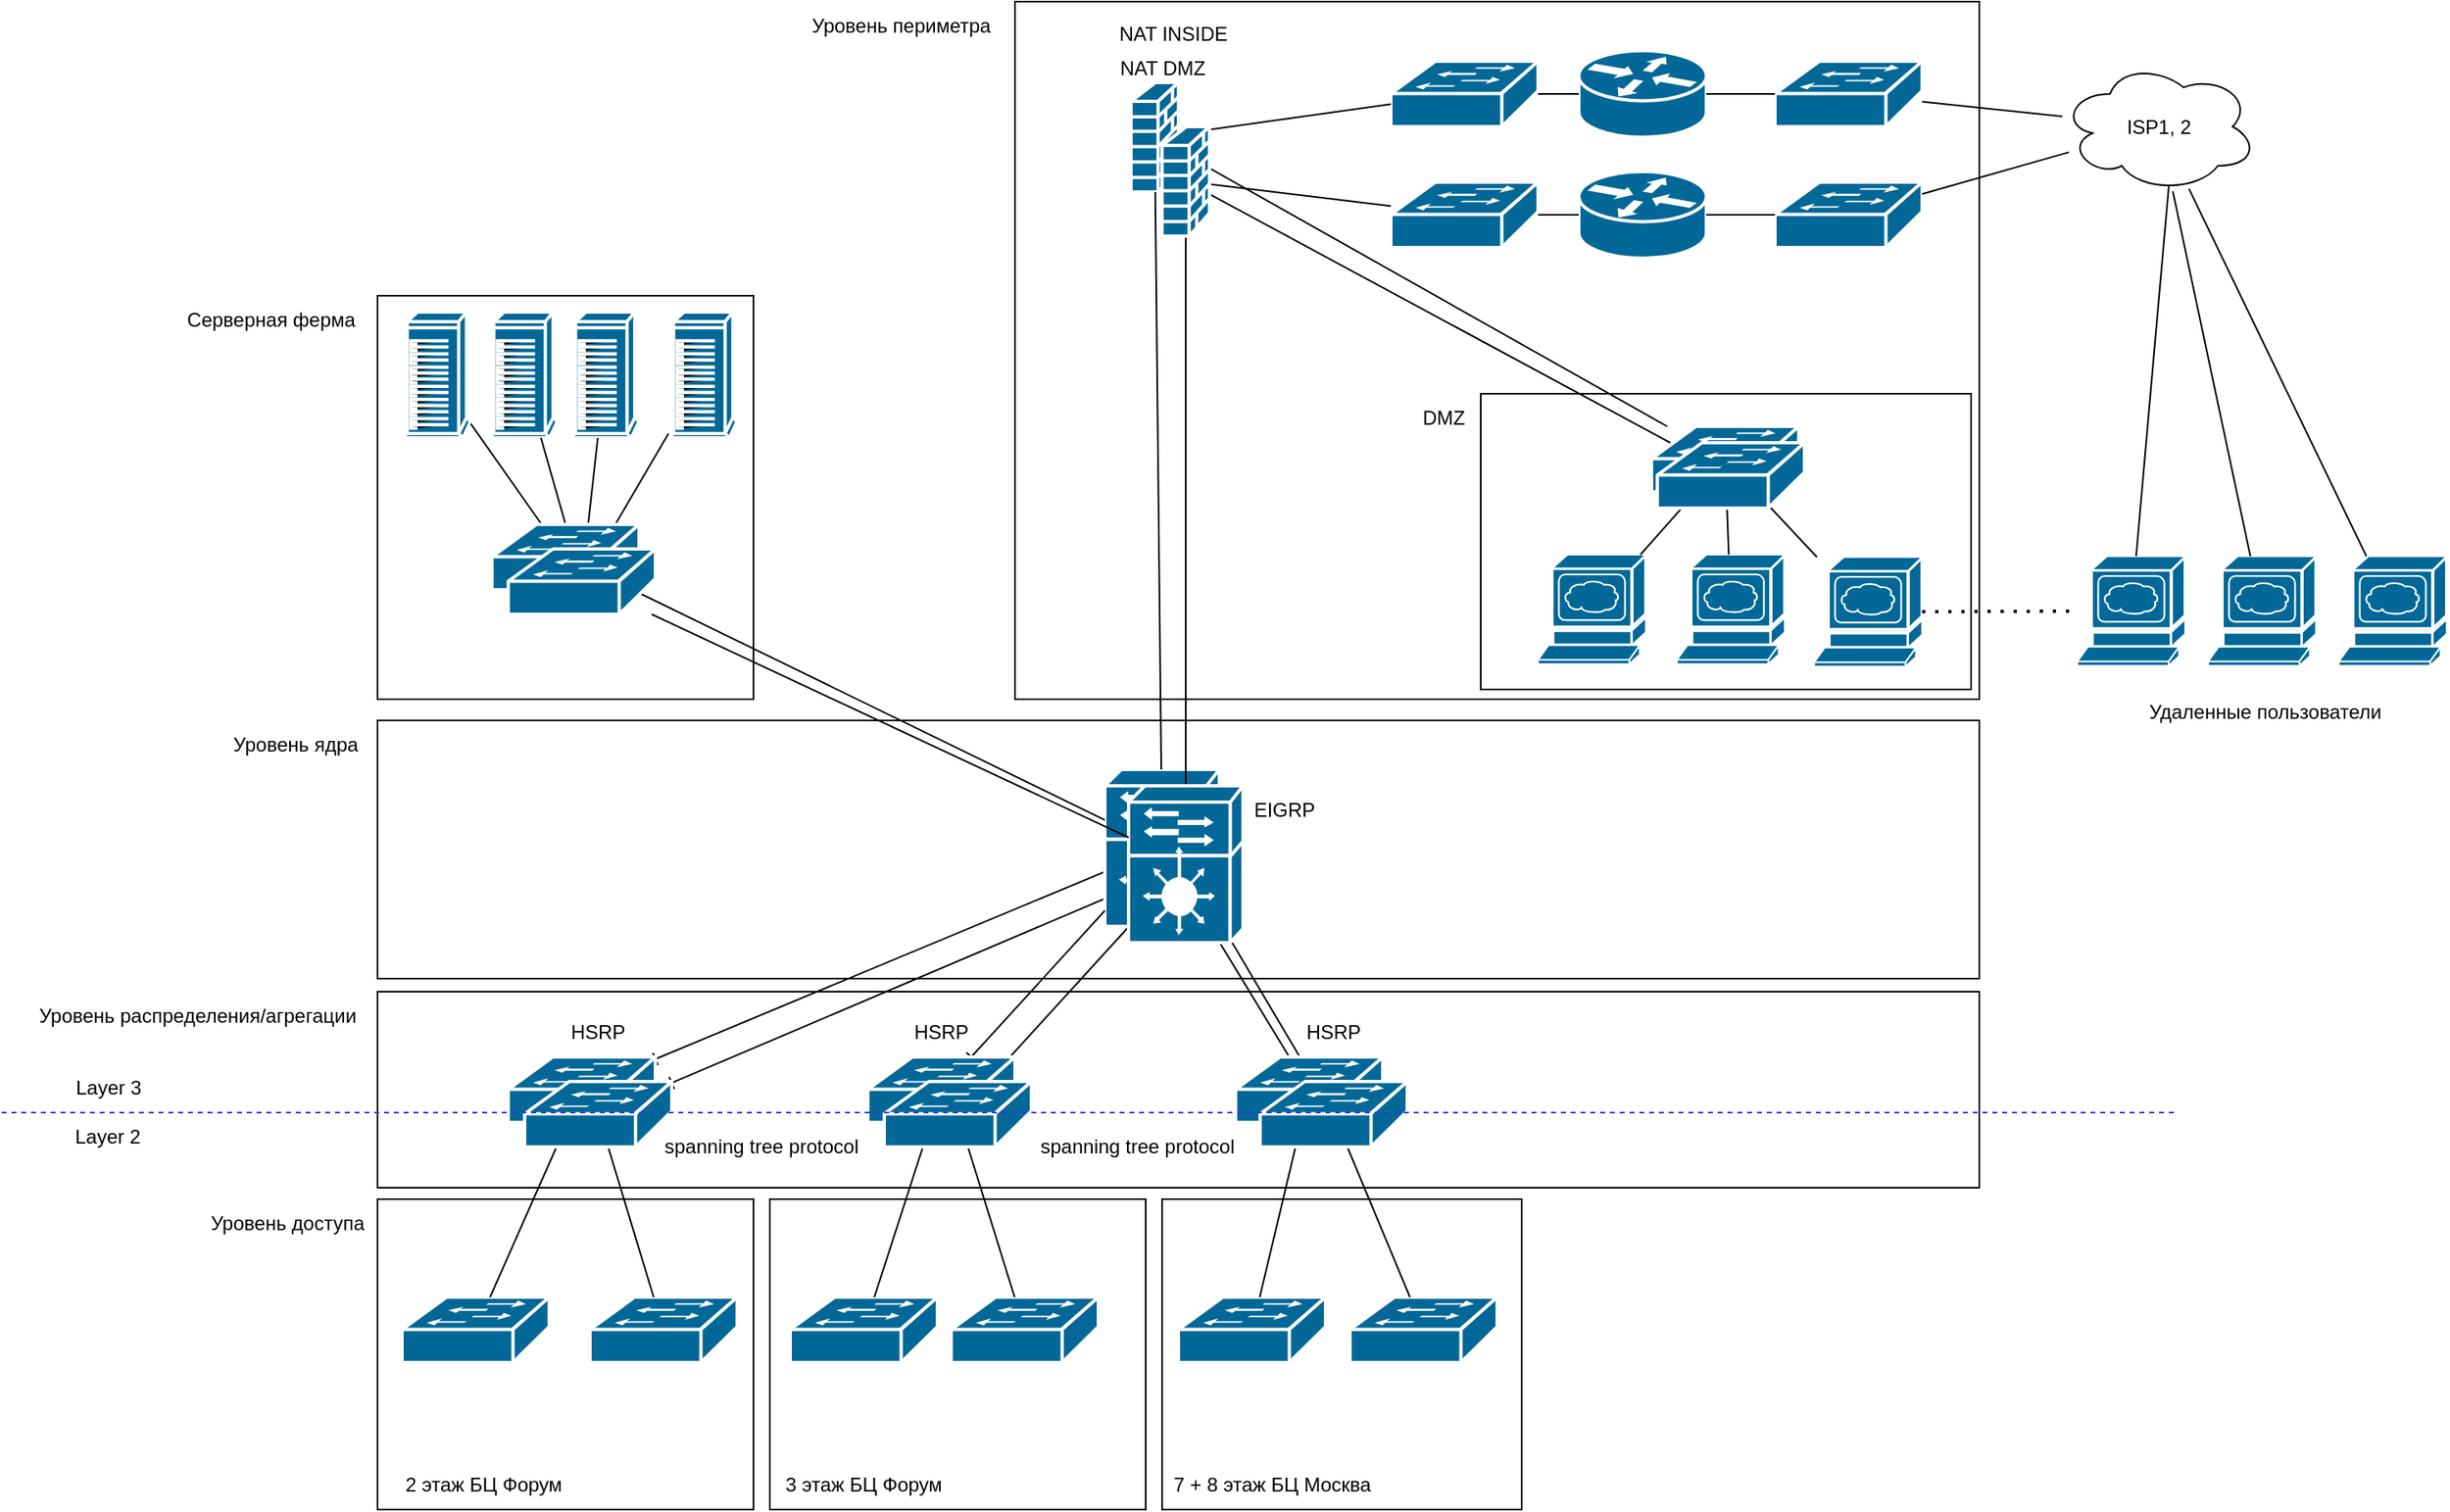 <mxfile version="15.9.6" type="github">
  <diagram name="Page-1" id="c37626ed-c26b-45fb-9056-f9ebc6bb27b6">
    <mxGraphModel dx="2153" dy="588" grid="1" gridSize="10" guides="1" tooltips="1" connect="1" arrows="1" fold="1" page="1" pageScale="1" pageWidth="1100" pageHeight="850" background="none" math="0" shadow="0">
      <root>
        <mxCell id="0" />
        <mxCell id="1" parent="0" />
        <mxCell id="PxXhfYdOt0HMLkNPLdq_-38" value="" style="rounded=0;whiteSpace=wrap;html=1;" parent="1" vertex="1">
          <mxGeometry x="180" y="40" width="590" height="427" as="geometry" />
        </mxCell>
        <mxCell id="PxXhfYdOt0HMLkNPLdq_-40" value="" style="rounded=0;whiteSpace=wrap;html=1;" parent="1" vertex="1">
          <mxGeometry x="465" y="280" width="300" height="181" as="geometry" />
        </mxCell>
        <mxCell id="PxXhfYdOt0HMLkNPLdq_-27" value="" style="rounded=0;whiteSpace=wrap;html=1;" parent="1" vertex="1">
          <mxGeometry x="-210" y="646" width="980" height="120" as="geometry" />
        </mxCell>
        <mxCell id="PxXhfYdOt0HMLkNPLdq_-30" value="" style="rounded=0;whiteSpace=wrap;html=1;" parent="1" vertex="1">
          <mxGeometry x="-210" y="480" width="980" height="158" as="geometry" />
        </mxCell>
        <mxCell id="PxXhfYdOt0HMLkNPLdq_-32" style="rounded=0;orthogonalLoop=1;jettySize=auto;html=1;endArrow=baseDash;endFill=0;" parent="1" source="PxXhfYdOt0HMLkNPLdq_-2" target="PxXhfYdOt0HMLkNPLdq_-4" edge="1">
          <mxGeometry relative="1" as="geometry" />
        </mxCell>
        <mxCell id="PxXhfYdOt0HMLkNPLdq_-33" style="rounded=0;orthogonalLoop=1;jettySize=auto;html=1;endArrow=baseDash;endFill=0;" parent="1" source="PxXhfYdOt0HMLkNPLdq_-3" target="PxXhfYdOt0HMLkNPLdq_-11" edge="1">
          <mxGeometry relative="1" as="geometry">
            <mxPoint x="-141" y="594" as="sourcePoint" />
            <mxPoint x="-141" y="696" as="targetPoint" />
            <Array as="points" />
          </mxGeometry>
        </mxCell>
        <mxCell id="PxXhfYdOt0HMLkNPLdq_-2" value="" style="shape=mxgraph.cisco.controllers_and_modules.service_module;sketch=0;html=1;pointerEvents=1;dashed=0;fillColor=#036897;strokeColor=#ffffff;strokeWidth=2;verticalLabelPosition=bottom;verticalAlign=top;align=center;outlineConnect=0;" parent="1" vertex="1">
          <mxGeometry x="235" y="510" width="70" height="96" as="geometry" />
        </mxCell>
        <mxCell id="PxXhfYdOt0HMLkNPLdq_-7" value="" style="shape=mxgraph.cisco.routers.router;sketch=0;html=1;pointerEvents=1;dashed=0;fillColor=#036897;strokeColor=#ffffff;strokeWidth=2;verticalLabelPosition=bottom;verticalAlign=top;align=center;outlineConnect=0;" parent="1" vertex="1">
          <mxGeometry x="525" y="70" width="78" height="53" as="geometry" />
        </mxCell>
        <mxCell id="PxXhfYdOt0HMLkNPLdq_-8" value="" style="shape=mxgraph.cisco.routers.router;sketch=0;html=1;pointerEvents=1;dashed=0;fillColor=#036897;strokeColor=#ffffff;strokeWidth=2;verticalLabelPosition=bottom;verticalAlign=top;align=center;outlineConnect=0;" parent="1" vertex="1">
          <mxGeometry x="525" y="144" width="78" height="53" as="geometry" />
        </mxCell>
        <mxCell id="PxXhfYdOt0HMLkNPLdq_-10" value="" style="shape=mxgraph.cisco.security.firewall;sketch=0;html=1;pointerEvents=1;dashed=0;fillColor=#036897;strokeColor=#ffffff;strokeWidth=2;verticalLabelPosition=bottom;verticalAlign=top;align=center;outlineConnect=0;" parent="1" vertex="1">
          <mxGeometry x="251" y="89.5" width="29" height="67" as="geometry" />
        </mxCell>
        <mxCell id="PxXhfYdOt0HMLkNPLdq_-14" value="" style="shape=mxgraph.cisco.switches.workgroup_switch;sketch=0;html=1;pointerEvents=1;dashed=0;fillColor=#036897;strokeColor=#ffffff;strokeWidth=2;verticalLabelPosition=bottom;verticalAlign=top;align=center;outlineConnect=0;" parent="1" vertex="1">
          <mxGeometry x="569.5" y="300" width="90" height="40" as="geometry" />
        </mxCell>
        <mxCell id="PxXhfYdOt0HMLkNPLdq_-21" value="" style="shape=mxgraph.cisco.switches.workgroup_switch;sketch=0;html=1;pointerEvents=1;dashed=0;fillColor=#036897;strokeColor=#ffffff;strokeWidth=2;verticalLabelPosition=bottom;verticalAlign=top;align=center;outlineConnect=0;" parent="1" vertex="1">
          <mxGeometry x="410" y="150.5" width="90" height="40" as="geometry" />
        </mxCell>
        <mxCell id="PxXhfYdOt0HMLkNPLdq_-22" value="" style="shape=mxgraph.cisco.switches.workgroup_switch;sketch=0;html=1;pointerEvents=1;dashed=0;fillColor=#036897;strokeColor=#ffffff;strokeWidth=2;verticalLabelPosition=bottom;verticalAlign=top;align=center;outlineConnect=0;" parent="1" vertex="1">
          <mxGeometry x="410" y="76.5" width="90" height="40" as="geometry" />
        </mxCell>
        <mxCell id="PxXhfYdOt0HMLkNPLdq_-24" value="" style="shape=mxgraph.cisco.switches.workgroup_switch;sketch=0;html=1;pointerEvents=1;dashed=0;fillColor=#036897;strokeColor=#ffffff;strokeWidth=2;verticalLabelPosition=bottom;verticalAlign=top;align=center;outlineConnect=0;" parent="1" vertex="1">
          <mxGeometry x="645" y="150.5" width="90" height="40" as="geometry" />
        </mxCell>
        <mxCell id="PxXhfYdOt0HMLkNPLdq_-25" value="" style="shape=mxgraph.cisco.switches.workgroup_switch;sketch=0;html=1;pointerEvents=1;dashed=0;fillColor=#036897;strokeColor=#ffffff;strokeWidth=2;verticalLabelPosition=bottom;verticalAlign=top;align=center;outlineConnect=0;" parent="1" vertex="1">
          <mxGeometry x="645" y="76.5" width="90" height="40" as="geometry" />
        </mxCell>
        <mxCell id="PxXhfYdOt0HMLkNPLdq_-29" value="Уровень периметра" style="text;html=1;strokeColor=none;fillColor=none;align=center;verticalAlign=middle;whiteSpace=wrap;rounded=0;" parent="1" vertex="1">
          <mxGeometry x="42.5" y="40" width="135" height="30" as="geometry" />
        </mxCell>
        <mxCell id="PxXhfYdOt0HMLkNPLdq_-31" value="Уровень ядра" style="text;html=1;strokeColor=none;fillColor=none;align=center;verticalAlign=middle;whiteSpace=wrap;rounded=0;" parent="1" vertex="1">
          <mxGeometry x="-310" y="480" width="100" height="30" as="geometry" />
        </mxCell>
        <mxCell id="PxXhfYdOt0HMLkNPLdq_-41" value="DMZ" style="text;html=1;strokeColor=none;fillColor=none;align=center;verticalAlign=middle;whiteSpace=wrap;rounded=0;" parent="1" vertex="1">
          <mxGeometry x="420" y="280" width="45" height="30" as="geometry" />
        </mxCell>
        <mxCell id="PxXhfYdOt0HMLkNPLdq_-44" value="Уровень распределения/агрегации" style="text;html=1;strokeColor=none;fillColor=none;align=center;verticalAlign=middle;whiteSpace=wrap;rounded=0;" parent="1" vertex="1">
          <mxGeometry x="-430" y="646" width="220" height="30" as="geometry" />
        </mxCell>
        <mxCell id="PxXhfYdOt0HMLkNPLdq_-45" value="" style="rounded=0;whiteSpace=wrap;html=1;" parent="1" vertex="1">
          <mxGeometry x="-210" y="773" width="230" height="190" as="geometry" />
        </mxCell>
        <mxCell id="PxXhfYdOt0HMLkNPLdq_-47" style="rounded=0;orthogonalLoop=1;jettySize=auto;html=1;endArrow=baseDash;endFill=0;" parent="1" source="PxXhfYdOt0HMLkNPLdq_-3" target="PxXhfYdOt0HMLkNPLdq_-52" edge="1">
          <mxGeometry relative="1" as="geometry">
            <mxPoint x="78.659" y="604" as="sourcePoint" />
            <mxPoint x="12.059" y="706" as="targetPoint" />
          </mxGeometry>
        </mxCell>
        <mxCell id="PxXhfYdOt0HMLkNPLdq_-48" style="rounded=0;orthogonalLoop=1;jettySize=auto;html=1;endArrow=baseDash;endFill=0;" parent="1" source="PxXhfYdOt0HMLkNPLdq_-2" target="PxXhfYdOt0HMLkNPLdq_-15" edge="1">
          <mxGeometry relative="1" as="geometry">
            <mxPoint x="88.659" y="614" as="sourcePoint" />
            <mxPoint x="270" y="700" as="targetPoint" />
          </mxGeometry>
        </mxCell>
        <mxCell id="PxXhfYdOt0HMLkNPLdq_-61" value="" style="endArrow=none;html=1;rounded=0;" parent="1" source="PxXhfYdOt0HMLkNPLdq_-53" target="PxXhfYdOt0HMLkNPLdq_-2" edge="1">
          <mxGeometry width="50" height="50" relative="1" as="geometry">
            <mxPoint x="75" y="898" as="sourcePoint" />
            <mxPoint x="125" y="848" as="targetPoint" />
          </mxGeometry>
        </mxCell>
        <mxCell id="PxXhfYdOt0HMLkNPLdq_-62" value="" style="endArrow=none;html=1;rounded=0;" parent="1" source="PxXhfYdOt0HMLkNPLdq_-54" target="PxXhfYdOt0HMLkNPLdq_-3" edge="1">
          <mxGeometry width="50" height="50" relative="1" as="geometry">
            <mxPoint x="135" y="878" as="sourcePoint" />
            <mxPoint x="185" y="828" as="targetPoint" />
          </mxGeometry>
        </mxCell>
        <mxCell id="PxXhfYdOt0HMLkNPLdq_-64" value="Уровень доступа" style="text;html=1;strokeColor=none;fillColor=none;align=center;verticalAlign=middle;whiteSpace=wrap;rounded=0;" parent="1" vertex="1">
          <mxGeometry x="-320" y="773" width="110" height="30" as="geometry" />
        </mxCell>
        <mxCell id="PxXhfYdOt0HMLkNPLdq_-65" value="2 этаж БЦ Форум" style="text;html=1;strokeColor=none;fillColor=none;align=center;verticalAlign=middle;whiteSpace=wrap;rounded=0;" parent="1" vertex="1">
          <mxGeometry x="-210" y="933" width="130" height="30" as="geometry" />
        </mxCell>
        <mxCell id="PxXhfYdOt0HMLkNPLdq_-17" value="" style="shape=mxgraph.cisco.switches.workgroup_switch;sketch=0;html=1;pointerEvents=1;dashed=0;fillColor=#036897;strokeColor=#ffffff;strokeWidth=2;verticalLabelPosition=bottom;verticalAlign=top;align=center;outlineConnect=0;" parent="1" vertex="1">
          <mxGeometry x="-195" y="833" width="90" height="40" as="geometry" />
        </mxCell>
        <mxCell id="PxXhfYdOt0HMLkNPLdq_-16" value="" style="shape=mxgraph.cisco.switches.workgroup_switch;sketch=0;html=1;pointerEvents=1;dashed=0;fillColor=#036897;strokeColor=#ffffff;strokeWidth=2;verticalLabelPosition=bottom;verticalAlign=top;align=center;outlineConnect=0;" parent="1" vertex="1">
          <mxGeometry x="-80" y="833" width="90" height="40" as="geometry" />
        </mxCell>
        <mxCell id="PxXhfYdOt0HMLkNPLdq_-67" value="ISP1, 2" style="ellipse;shape=cloud;whiteSpace=wrap;html=1;" parent="1" vertex="1">
          <mxGeometry x="820" y="76.5" width="120" height="80" as="geometry" />
        </mxCell>
        <mxCell id="PxXhfYdOt0HMLkNPLdq_-68" value="" style="endArrow=none;html=1;rounded=0;" parent="1" source="PxXhfYdOt0HMLkNPLdq_-17" target="PxXhfYdOt0HMLkNPLdq_-4" edge="1">
          <mxGeometry width="50" height="50" relative="1" as="geometry">
            <mxPoint x="-141" y="838" as="sourcePoint" />
            <mxPoint x="190" y="518" as="targetPoint" />
          </mxGeometry>
        </mxCell>
        <mxCell id="PxXhfYdOt0HMLkNPLdq_-72" value="" style="endArrow=none;html=1;rounded=0;" parent="1" source="PxXhfYdOt0HMLkNPLdq_-16" target="PxXhfYdOt0HMLkNPLdq_-11" edge="1">
          <mxGeometry width="50" height="50" relative="1" as="geometry">
            <mxPoint x="-470" y="858" as="sourcePoint" />
            <mxPoint x="-420" y="808" as="targetPoint" />
          </mxGeometry>
        </mxCell>
        <mxCell id="PxXhfYdOt0HMLkNPLdq_-73" value="" style="rounded=0;whiteSpace=wrap;html=1;" parent="1" vertex="1">
          <mxGeometry x="30" y="773" width="230" height="190" as="geometry" />
        </mxCell>
        <mxCell id="PxXhfYdOt0HMLkNPLdq_-74" value="" style="shape=mxgraph.cisco.switches.workgroup_switch;sketch=0;html=1;pointerEvents=1;dashed=0;fillColor=#036897;strokeColor=#ffffff;strokeWidth=2;verticalLabelPosition=bottom;verticalAlign=top;align=center;outlineConnect=0;" parent="1" vertex="1">
          <mxGeometry x="141" y="833" width="90" height="40" as="geometry" />
        </mxCell>
        <mxCell id="PxXhfYdOt0HMLkNPLdq_-75" value="" style="shape=mxgraph.cisco.switches.workgroup_switch;sketch=0;html=1;pointerEvents=1;dashed=0;fillColor=#036897;strokeColor=#ffffff;strokeWidth=2;verticalLabelPosition=bottom;verticalAlign=top;align=center;outlineConnect=0;" parent="1" vertex="1">
          <mxGeometry x="42.5" y="833" width="90" height="40" as="geometry" />
        </mxCell>
        <mxCell id="PxXhfYdOt0HMLkNPLdq_-76" value="" style="endArrow=none;html=1;rounded=0;" parent="1" source="PxXhfYdOt0HMLkNPLdq_-75" target="PxXhfYdOt0HMLkNPLdq_-15" edge="1">
          <mxGeometry width="50" height="50" relative="1" as="geometry">
            <mxPoint x="460" y="908" as="sourcePoint" />
            <mxPoint x="510" y="858" as="targetPoint" />
          </mxGeometry>
        </mxCell>
        <mxCell id="PxXhfYdOt0HMLkNPLdq_-77" value="" style="endArrow=none;html=1;rounded=0;" parent="1" source="PxXhfYdOt0HMLkNPLdq_-74" target="PxXhfYdOt0HMLkNPLdq_-52" edge="1">
          <mxGeometry width="50" height="50" relative="1" as="geometry">
            <mxPoint x="520" y="898" as="sourcePoint" />
            <mxPoint x="570" y="848" as="targetPoint" />
          </mxGeometry>
        </mxCell>
        <mxCell id="PxXhfYdOt0HMLkNPLdq_-80" value="3 этаж БЦ Форум" style="text;html=1;strokeColor=none;fillColor=none;align=center;verticalAlign=middle;whiteSpace=wrap;rounded=0;" parent="1" vertex="1">
          <mxGeometry x="30" y="933" width="115" height="30" as="geometry" />
        </mxCell>
        <mxCell id="PxXhfYdOt0HMLkNPLdq_-81" value="" style="rounded=0;whiteSpace=wrap;html=1;" parent="1" vertex="1">
          <mxGeometry x="270" y="773" width="220" height="190" as="geometry" />
        </mxCell>
        <mxCell id="PxXhfYdOt0HMLkNPLdq_-82" value="" style="shape=mxgraph.cisco.switches.workgroup_switch;sketch=0;html=1;pointerEvents=1;dashed=0;fillColor=#036897;strokeColor=#ffffff;strokeWidth=2;verticalLabelPosition=bottom;verticalAlign=top;align=center;outlineConnect=0;" parent="1" vertex="1">
          <mxGeometry x="385" y="833" width="90" height="40" as="geometry" />
        </mxCell>
        <mxCell id="PxXhfYdOt0HMLkNPLdq_-83" value="" style="shape=mxgraph.cisco.switches.workgroup_switch;sketch=0;html=1;pointerEvents=1;dashed=0;fillColor=#036897;strokeColor=#ffffff;strokeWidth=2;verticalLabelPosition=bottom;verticalAlign=top;align=center;outlineConnect=0;" parent="1" vertex="1">
          <mxGeometry x="280" y="833" width="90" height="40" as="geometry" />
        </mxCell>
        <mxCell id="PxXhfYdOt0HMLkNPLdq_-84" value="" style="endArrow=none;html=1;rounded=0;" parent="1" source="PxXhfYdOt0HMLkNPLdq_-83" target="PxXhfYdOt0HMLkNPLdq_-53" edge="1">
          <mxGeometry width="50" height="50" relative="1" as="geometry">
            <mxPoint x="320" y="798" as="sourcePoint" />
            <mxPoint x="370" y="748" as="targetPoint" />
          </mxGeometry>
        </mxCell>
        <mxCell id="PxXhfYdOt0HMLkNPLdq_-85" value="" style="endArrow=none;html=1;rounded=0;" parent="1" source="PxXhfYdOt0HMLkNPLdq_-82" target="PxXhfYdOt0HMLkNPLdq_-54" edge="1">
          <mxGeometry width="50" height="50" relative="1" as="geometry">
            <mxPoint x="670" y="858" as="sourcePoint" />
            <mxPoint x="720" y="808" as="targetPoint" />
          </mxGeometry>
        </mxCell>
        <mxCell id="PxXhfYdOt0HMLkNPLdq_-88" value="7 + 8 этаж БЦ Москва" style="text;html=1;strokeColor=none;fillColor=none;align=center;verticalAlign=middle;whiteSpace=wrap;rounded=0;" parent="1" vertex="1">
          <mxGeometry x="270" y="933" width="135" height="30" as="geometry" />
        </mxCell>
        <mxCell id="PxXhfYdOt0HMLkNPLdq_-89" value="Серверная ферма" style="text;html=1;strokeColor=none;fillColor=none;align=center;verticalAlign=middle;whiteSpace=wrap;rounded=0;" parent="1" vertex="1">
          <mxGeometry x="-340" y="220" width="130" height="30" as="geometry" />
        </mxCell>
        <mxCell id="PxXhfYdOt0HMLkNPLdq_-96" value="" style="shape=mxgraph.cisco.servers.www_server;sketch=0;html=1;pointerEvents=1;dashed=0;fillColor=#036897;strokeColor=#ffffff;strokeWidth=2;verticalLabelPosition=bottom;verticalAlign=top;align=center;outlineConnect=0;" parent="1" vertex="1">
          <mxGeometry x="669" y="380" width="66" height="67" as="geometry" />
        </mxCell>
        <mxCell id="PxXhfYdOt0HMLkNPLdq_-97" value="" style="shape=mxgraph.cisco.servers.www_server;sketch=0;html=1;pointerEvents=1;dashed=0;fillColor=#036897;strokeColor=#ffffff;strokeWidth=2;verticalLabelPosition=bottom;verticalAlign=top;align=center;outlineConnect=0;" parent="1" vertex="1">
          <mxGeometry x="585" y="378.5" width="66" height="67" as="geometry" />
        </mxCell>
        <mxCell id="PxXhfYdOt0HMLkNPLdq_-98" value="" style="shape=mxgraph.cisco.servers.www_server;sketch=0;html=1;pointerEvents=1;dashed=0;fillColor=#036897;strokeColor=#ffffff;strokeWidth=2;verticalLabelPosition=bottom;verticalAlign=top;align=center;outlineConnect=0;" parent="1" vertex="1">
          <mxGeometry x="500" y="378.5" width="66" height="67" as="geometry" />
        </mxCell>
        <mxCell id="PxXhfYdOt0HMLkNPLdq_-99" value="" style="endArrow=none;html=1;rounded=0;" parent="1" source="PxXhfYdOt0HMLkNPLdq_-2" target="PxXhfYdOt0HMLkNPLdq_-10" edge="1">
          <mxGeometry width="50" height="50" relative="1" as="geometry">
            <mxPoint x="115" y="393.5" as="sourcePoint" />
            <mxPoint x="150" y="280" as="targetPoint" />
          </mxGeometry>
        </mxCell>
        <mxCell id="PxXhfYdOt0HMLkNPLdq_-100" value="" style="endArrow=none;html=1;rounded=0;" parent="1" source="PxXhfYdOt0HMLkNPLdq_-3" target="PxXhfYdOt0HMLkNPLdq_-9" edge="1">
          <mxGeometry width="50" height="50" relative="1" as="geometry">
            <mxPoint x="235" y="393.5" as="sourcePoint" />
            <mxPoint x="260" y="280" as="targetPoint" />
          </mxGeometry>
        </mxCell>
        <mxCell id="PxXhfYdOt0HMLkNPLdq_-101" value="" style="endArrow=none;dashed=1;html=1;dashPattern=1 3;strokeWidth=2;rounded=0;" parent="1" source="PxXhfYdOt0HMLkNPLdq_-10" target="PxXhfYdOt0HMLkNPLdq_-9" edge="1">
          <mxGeometry width="50" height="50" relative="1" as="geometry">
            <mxPoint x="170" y="140" as="sourcePoint" />
            <mxPoint x="220" y="90" as="targetPoint" />
          </mxGeometry>
        </mxCell>
        <mxCell id="PxXhfYdOt0HMLkNPLdq_-106" value="" style="endArrow=none;html=1;rounded=0;" parent="1" source="PxXhfYdOt0HMLkNPLdq_-10" target="PxXhfYdOt0HMLkNPLdq_-22" edge="1">
          <mxGeometry width="50" height="50" relative="1" as="geometry">
            <mxPoint x="230" y="120" as="sourcePoint" />
            <mxPoint x="280" y="70" as="targetPoint" />
          </mxGeometry>
        </mxCell>
        <mxCell id="PxXhfYdOt0HMLkNPLdq_-107" value="" style="endArrow=none;html=1;rounded=0;" parent="1" source="PxXhfYdOt0HMLkNPLdq_-9" target="PxXhfYdOt0HMLkNPLdq_-21" edge="1">
          <mxGeometry width="50" height="50" relative="1" as="geometry">
            <mxPoint x="280" y="300" as="sourcePoint" />
            <mxPoint x="330" y="250" as="targetPoint" />
          </mxGeometry>
        </mxCell>
        <mxCell id="PxXhfYdOt0HMLkNPLdq_-108" value="" style="endArrow=none;html=1;rounded=0;" parent="1" source="PxXhfYdOt0HMLkNPLdq_-22" target="PxXhfYdOt0HMLkNPLdq_-7" edge="1">
          <mxGeometry width="50" height="50" relative="1" as="geometry">
            <mxPoint x="290" y="320" as="sourcePoint" />
            <mxPoint x="340" y="270" as="targetPoint" />
          </mxGeometry>
        </mxCell>
        <mxCell id="PxXhfYdOt0HMLkNPLdq_-109" value="" style="endArrow=none;html=1;rounded=0;" parent="1" source="PxXhfYdOt0HMLkNPLdq_-21" target="PxXhfYdOt0HMLkNPLdq_-8" edge="1">
          <mxGeometry width="50" height="50" relative="1" as="geometry">
            <mxPoint x="310" y="310" as="sourcePoint" />
            <mxPoint x="360" y="260" as="targetPoint" />
          </mxGeometry>
        </mxCell>
        <mxCell id="PxXhfYdOt0HMLkNPLdq_-110" value="" style="endArrow=none;html=1;rounded=0;" parent="1" source="PxXhfYdOt0HMLkNPLdq_-8" target="PxXhfYdOt0HMLkNPLdq_-24" edge="1">
          <mxGeometry width="50" height="50" relative="1" as="geometry">
            <mxPoint x="340" y="280" as="sourcePoint" />
            <mxPoint x="390" y="230" as="targetPoint" />
          </mxGeometry>
        </mxCell>
        <mxCell id="PxXhfYdOt0HMLkNPLdq_-111" value="" style="endArrow=none;html=1;rounded=0;" parent="1" source="PxXhfYdOt0HMLkNPLdq_-7" target="PxXhfYdOt0HMLkNPLdq_-25" edge="1">
          <mxGeometry width="50" height="50" relative="1" as="geometry">
            <mxPoint x="350" y="300" as="sourcePoint" />
            <mxPoint x="400" y="250" as="targetPoint" />
          </mxGeometry>
        </mxCell>
        <mxCell id="PxXhfYdOt0HMLkNPLdq_-112" value="" style="endArrow=none;html=1;rounded=0;" parent="1" source="PxXhfYdOt0HMLkNPLdq_-25" target="PxXhfYdOt0HMLkNPLdq_-67" edge="1">
          <mxGeometry width="50" height="50" relative="1" as="geometry">
            <mxPoint x="830" y="340" as="sourcePoint" />
            <mxPoint x="832.074" y="70.427" as="targetPoint" />
          </mxGeometry>
        </mxCell>
        <mxCell id="PxXhfYdOt0HMLkNPLdq_-113" value="" style="endArrow=none;html=1;rounded=0;" parent="1" source="PxXhfYdOt0HMLkNPLdq_-24" target="PxXhfYdOt0HMLkNPLdq_-67" edge="1">
          <mxGeometry width="50" height="50" relative="1" as="geometry">
            <mxPoint x="820" y="350" as="sourcePoint" />
            <mxPoint x="870" y="300" as="targetPoint" />
          </mxGeometry>
        </mxCell>
        <mxCell id="PxXhfYdOt0HMLkNPLdq_-114" value="" style="endArrow=none;html=1;rounded=0;" parent="1" source="PxXhfYdOt0HMLkNPLdq_-98" target="PxXhfYdOt0HMLkNPLdq_-14" edge="1">
          <mxGeometry width="50" height="50" relative="1" as="geometry">
            <mxPoint x="390" y="380" as="sourcePoint" />
            <mxPoint x="440" y="330" as="targetPoint" />
          </mxGeometry>
        </mxCell>
        <mxCell id="PxXhfYdOt0HMLkNPLdq_-115" value="" style="endArrow=none;html=1;rounded=0;" parent="1" source="PxXhfYdOt0HMLkNPLdq_-97" target="PxXhfYdOt0HMLkNPLdq_-14" edge="1">
          <mxGeometry width="50" height="50" relative="1" as="geometry">
            <mxPoint x="350" y="400" as="sourcePoint" />
            <mxPoint x="400" y="350" as="targetPoint" />
          </mxGeometry>
        </mxCell>
        <mxCell id="PxXhfYdOt0HMLkNPLdq_-116" value="" style="endArrow=none;html=1;rounded=0;" parent="1" source="PxXhfYdOt0HMLkNPLdq_-14" target="PxXhfYdOt0HMLkNPLdq_-96" edge="1">
          <mxGeometry width="50" height="50" relative="1" as="geometry">
            <mxPoint x="330" y="370" as="sourcePoint" />
            <mxPoint x="380" y="320" as="targetPoint" />
          </mxGeometry>
        </mxCell>
        <mxCell id="PxXhfYdOt0HMLkNPLdq_-118" value="" style="endArrow=none;html=1;rounded=0;" parent="1" source="PxXhfYdOt0HMLkNPLdq_-10" target="PxXhfYdOt0HMLkNPLdq_-14" edge="1">
          <mxGeometry width="50" height="50" relative="1" as="geometry">
            <mxPoint x="300" y="300" as="sourcePoint" />
            <mxPoint x="350" y="250" as="targetPoint" />
          </mxGeometry>
        </mxCell>
        <mxCell id="brMc5GLFnqH-5NY4J9mW-2" value="" style="shape=mxgraph.cisco.servers.www_server;sketch=0;html=1;pointerEvents=1;dashed=0;fillColor=#036897;strokeColor=#ffffff;strokeWidth=2;verticalLabelPosition=bottom;verticalAlign=top;align=center;outlineConnect=0;" parent="1" vertex="1">
          <mxGeometry x="990" y="379.5" width="66" height="67" as="geometry" />
        </mxCell>
        <mxCell id="brMc5GLFnqH-5NY4J9mW-3" value="" style="shape=mxgraph.cisco.servers.www_server;sketch=0;html=1;pointerEvents=1;dashed=0;fillColor=#036897;strokeColor=#ffffff;strokeWidth=2;verticalLabelPosition=bottom;verticalAlign=top;align=center;outlineConnect=0;" parent="1" vertex="1">
          <mxGeometry x="910" y="379.5" width="66" height="67" as="geometry" />
        </mxCell>
        <mxCell id="brMc5GLFnqH-5NY4J9mW-4" value="" style="shape=mxgraph.cisco.servers.www_server;sketch=0;html=1;pointerEvents=1;dashed=0;fillColor=#036897;strokeColor=#ffffff;strokeWidth=2;verticalLabelPosition=bottom;verticalAlign=top;align=center;outlineConnect=0;" parent="1" vertex="1">
          <mxGeometry x="830" y="379.5" width="66" height="67" as="geometry" />
        </mxCell>
        <mxCell id="brMc5GLFnqH-5NY4J9mW-5" value="Удаленные пользователи" style="text;html=1;strokeColor=none;fillColor=none;align=center;verticalAlign=middle;whiteSpace=wrap;rounded=0;" parent="1" vertex="1">
          <mxGeometry x="840" y="460" width="210" height="30" as="geometry" />
        </mxCell>
        <mxCell id="brMc5GLFnqH-5NY4J9mW-7" value="" style="endArrow=none;html=1;rounded=0;entryX=0.55;entryY=0.95;entryDx=0;entryDy=0;entryPerimeter=0;" parent="1" source="brMc5GLFnqH-5NY4J9mW-4" target="PxXhfYdOt0HMLkNPLdq_-67" edge="1">
          <mxGeometry width="50" height="50" relative="1" as="geometry">
            <mxPoint x="600" y="490" as="sourcePoint" />
            <mxPoint x="650" y="440" as="targetPoint" />
          </mxGeometry>
        </mxCell>
        <mxCell id="brMc5GLFnqH-5NY4J9mW-8" value="" style="endArrow=none;html=1;rounded=0;" parent="1" source="brMc5GLFnqH-5NY4J9mW-3" target="PxXhfYdOt0HMLkNPLdq_-67" edge="1">
          <mxGeometry width="50" height="50" relative="1" as="geometry">
            <mxPoint x="610" y="500" as="sourcePoint" />
            <mxPoint x="900" y="220" as="targetPoint" />
          </mxGeometry>
        </mxCell>
        <mxCell id="brMc5GLFnqH-5NY4J9mW-9" value="" style="endArrow=none;html=1;rounded=0;" parent="1" source="PxXhfYdOt0HMLkNPLdq_-67" target="brMc5GLFnqH-5NY4J9mW-2" edge="1">
          <mxGeometry width="50" height="50" relative="1" as="geometry">
            <mxPoint x="620" y="510" as="sourcePoint" />
            <mxPoint x="670" y="460" as="targetPoint" />
          </mxGeometry>
        </mxCell>
        <mxCell id="406itc3ck9OT4o0RAosH-2" value="" style="endArrow=none;dashed=1;html=1;dashPattern=1 3;strokeWidth=2;rounded=0;" parent="1" source="PxXhfYdOt0HMLkNPLdq_-96" target="brMc5GLFnqH-5NY4J9mW-4" edge="1">
          <mxGeometry width="50" height="50" relative="1" as="geometry">
            <mxPoint x="139.5" y="115.442" as="sourcePoint" />
            <mxPoint x="230.5" y="171.558" as="targetPoint" />
          </mxGeometry>
        </mxCell>
        <mxCell id="s12xwI9T4ueXgwE4ha7B-3" value="" style="shape=mxgraph.cisco.switches.workgroup_switch;sketch=0;html=1;pointerEvents=1;dashed=0;fillColor=#036897;strokeColor=#ffffff;strokeWidth=2;verticalLabelPosition=bottom;verticalAlign=top;align=center;outlineConnect=0;" parent="1" vertex="1">
          <mxGeometry x="573" y="310" width="90" height="40" as="geometry" />
        </mxCell>
        <mxCell id="PxXhfYdOt0HMLkNPLdq_-53" value="" style="shape=mxgraph.cisco.switches.workgroup_switch;sketch=0;html=1;pointerEvents=1;dashed=0;fillColor=#036897;strokeColor=#ffffff;strokeWidth=2;verticalLabelPosition=bottom;verticalAlign=top;align=center;outlineConnect=0;" parent="1" vertex="1">
          <mxGeometry x="315" y="686" width="90" height="40" as="geometry" />
        </mxCell>
        <mxCell id="PxXhfYdOt0HMLkNPLdq_-54" value="" style="shape=mxgraph.cisco.switches.workgroup_switch;sketch=0;html=1;pointerEvents=1;dashed=0;fillColor=#036897;strokeColor=#ffffff;strokeWidth=2;verticalLabelPosition=bottom;verticalAlign=top;align=center;outlineConnect=0;" parent="1" vertex="1">
          <mxGeometry x="330" y="701" width="90" height="40" as="geometry" />
        </mxCell>
        <mxCell id="PxXhfYdOt0HMLkNPLdq_-15" value="" style="shape=mxgraph.cisco.switches.workgroup_switch;sketch=0;html=1;pointerEvents=1;dashed=0;fillColor=#036897;strokeColor=#ffffff;strokeWidth=2;verticalLabelPosition=bottom;verticalAlign=top;align=center;outlineConnect=0;" parent="1" vertex="1">
          <mxGeometry x="90" y="686" width="90" height="40" as="geometry" />
        </mxCell>
        <mxCell id="PxXhfYdOt0HMLkNPLdq_-52" value="" style="shape=mxgraph.cisco.switches.workgroup_switch;sketch=0;html=1;pointerEvents=1;dashed=0;fillColor=#036897;strokeColor=#ffffff;strokeWidth=2;verticalLabelPosition=bottom;verticalAlign=top;align=center;outlineConnect=0;" parent="1" vertex="1">
          <mxGeometry x="100" y="701" width="90" height="40" as="geometry" />
        </mxCell>
        <mxCell id="bwzNWk_gbyNqQ0NpO8AQ-1" value="" style="endArrow=none;html=1;rounded=0;" edge="1" parent="1" source="PxXhfYdOt0HMLkNPLdq_-9" target="s12xwI9T4ueXgwE4ha7B-3">
          <mxGeometry width="50" height="50" relative="1" as="geometry">
            <mxPoint x="199.0" y="159.316" as="sourcePoint" />
            <mxPoint x="579.5" y="311.949" as="targetPoint" />
          </mxGeometry>
        </mxCell>
        <mxCell id="PxXhfYdOt0HMLkNPLdq_-9" value="" style="shape=mxgraph.cisco.security.firewall;sketch=0;html=1;pointerEvents=1;dashed=0;fillColor=#036897;strokeColor=#ffffff;strokeWidth=2;verticalLabelPosition=bottom;verticalAlign=top;align=center;outlineConnect=0;" parent="1" vertex="1">
          <mxGeometry x="270" y="116.5" width="29" height="67" as="geometry" />
        </mxCell>
        <mxCell id="PxXhfYdOt0HMLkNPLdq_-3" value="" style="shape=mxgraph.cisco.controllers_and_modules.service_module;sketch=0;html=1;pointerEvents=1;dashed=0;fillColor=#036897;strokeColor=#ffffff;strokeWidth=2;verticalLabelPosition=bottom;verticalAlign=top;align=center;outlineConnect=0;" parent="1" vertex="1">
          <mxGeometry x="249.5" y="520" width="70" height="96" as="geometry" />
        </mxCell>
        <mxCell id="bwzNWk_gbyNqQ0NpO8AQ-2" value="3 этаж БЦ Форум" style="text;html=1;strokeColor=none;fillColor=none;align=center;verticalAlign=middle;whiteSpace=wrap;rounded=0;" vertex="1" parent="1">
          <mxGeometry x="-210" y="437" width="115" height="30" as="geometry" />
        </mxCell>
        <mxCell id="bwzNWk_gbyNqQ0NpO8AQ-4" value="Layer 2" style="text;html=1;strokeColor=none;fillColor=none;align=center;verticalAlign=middle;whiteSpace=wrap;rounded=0;" vertex="1" parent="1">
          <mxGeometry x="-400" y="720" width="50" height="30" as="geometry" />
        </mxCell>
        <mxCell id="bwzNWk_gbyNqQ0NpO8AQ-5" value="Layer 3" style="text;html=1;strokeColor=none;fillColor=none;align=center;verticalAlign=middle;whiteSpace=wrap;rounded=0;" vertex="1" parent="1">
          <mxGeometry x="-399" y="690" width="49" height="30" as="geometry" />
        </mxCell>
        <mxCell id="PxXhfYdOt0HMLkNPLdq_-4" value="" style="shape=mxgraph.cisco.switches.workgroup_switch;sketch=0;html=1;pointerEvents=1;dashed=0;fillColor=#036897;strokeColor=#ffffff;strokeWidth=2;verticalLabelPosition=bottom;verticalAlign=top;align=center;outlineConnect=0;" parent="1" vertex="1">
          <mxGeometry x="-130" y="686" width="90" height="40" as="geometry" />
        </mxCell>
        <mxCell id="PxXhfYdOt0HMLkNPLdq_-11" value="" style="shape=mxgraph.cisco.switches.workgroup_switch;sketch=0;html=1;pointerEvents=1;dashed=0;fillColor=#036897;strokeColor=#ffffff;strokeWidth=2;verticalLabelPosition=bottom;verticalAlign=top;align=center;outlineConnect=0;" parent="1" vertex="1">
          <mxGeometry x="-120" y="701" width="90" height="40" as="geometry" />
        </mxCell>
        <mxCell id="bwzNWk_gbyNqQ0NpO8AQ-9" value="spanning tree protocol" style="text;html=1;strokeColor=none;fillColor=none;align=center;verticalAlign=middle;whiteSpace=wrap;rounded=0;" vertex="1" parent="1">
          <mxGeometry x="-50" y="726" width="150" height="30" as="geometry" />
        </mxCell>
        <mxCell id="bwzNWk_gbyNqQ0NpO8AQ-10" value="spanning tree protocol" style="text;html=1;strokeColor=none;fillColor=none;align=center;verticalAlign=middle;whiteSpace=wrap;rounded=0;" vertex="1" parent="1">
          <mxGeometry x="180" y="726" width="150" height="30" as="geometry" />
        </mxCell>
        <mxCell id="bwzNWk_gbyNqQ0NpO8AQ-11" value="HSRP" style="text;html=1;strokeColor=none;fillColor=none;align=center;verticalAlign=middle;whiteSpace=wrap;rounded=0;" vertex="1" parent="1">
          <mxGeometry x="-100" y="656" width="50" height="30" as="geometry" />
        </mxCell>
        <mxCell id="bwzNWk_gbyNqQ0NpO8AQ-12" value="HSRP" style="text;html=1;strokeColor=none;fillColor=none;align=center;verticalAlign=middle;whiteSpace=wrap;rounded=0;" vertex="1" parent="1">
          <mxGeometry x="110" y="656" width="50" height="30" as="geometry" />
        </mxCell>
        <mxCell id="bwzNWk_gbyNqQ0NpO8AQ-13" value="HSRP" style="text;html=1;strokeColor=none;fillColor=none;align=center;verticalAlign=middle;whiteSpace=wrap;rounded=0;" vertex="1" parent="1">
          <mxGeometry x="350" y="656" width="50" height="30" as="geometry" />
        </mxCell>
        <mxCell id="bwzNWk_gbyNqQ0NpO8AQ-14" value="NAT INSIDE" style="text;html=1;strokeColor=none;fillColor=none;align=center;verticalAlign=middle;whiteSpace=wrap;rounded=0;" vertex="1" parent="1">
          <mxGeometry x="242" y="44.5" width="70" height="30" as="geometry" />
        </mxCell>
        <mxCell id="bwzNWk_gbyNqQ0NpO8AQ-15" value="NAT DMZ" style="text;html=1;strokeColor=none;fillColor=none;align=center;verticalAlign=middle;whiteSpace=wrap;rounded=0;" vertex="1" parent="1">
          <mxGeometry x="243" y="65.5" width="55" height="30" as="geometry" />
        </mxCell>
        <mxCell id="PxXhfYdOt0HMLkNPLdq_-43" value="" style="rounded=0;whiteSpace=wrap;html=1;" parent="1" vertex="1">
          <mxGeometry x="-210" y="220" width="230" height="247" as="geometry" />
        </mxCell>
        <mxCell id="PxXhfYdOt0HMLkNPLdq_-119" value="" style="shape=mxgraph.cisco.computers_and_peripherals.ibm_tower;sketch=0;html=1;pointerEvents=1;dashed=0;fillColor=#036897;strokeColor=#ffffff;strokeWidth=2;verticalLabelPosition=bottom;verticalAlign=top;align=center;outlineConnect=0;" parent="1" vertex="1">
          <mxGeometry x="-195" y="230" width="42" height="77" as="geometry" />
        </mxCell>
        <mxCell id="PxXhfYdOt0HMLkNPLdq_-120" value="" style="shape=mxgraph.cisco.computers_and_peripherals.ibm_tower;sketch=0;html=1;pointerEvents=1;dashed=0;fillColor=#036897;strokeColor=#ffffff;strokeWidth=2;verticalLabelPosition=bottom;verticalAlign=top;align=center;outlineConnect=0;" parent="1" vertex="1">
          <mxGeometry x="-142" y="230" width="42" height="77" as="geometry" />
        </mxCell>
        <mxCell id="PxXhfYdOt0HMLkNPLdq_-121" value="" style="shape=mxgraph.cisco.computers_and_peripherals.ibm_tower;sketch=0;html=1;pointerEvents=1;dashed=0;fillColor=#036897;strokeColor=#ffffff;strokeWidth=2;verticalLabelPosition=bottom;verticalAlign=top;align=center;outlineConnect=0;" parent="1" vertex="1">
          <mxGeometry x="-92" y="230" width="42" height="77" as="geometry" />
        </mxCell>
        <mxCell id="PxXhfYdOt0HMLkNPLdq_-122" value="" style="shape=mxgraph.cisco.computers_and_peripherals.ibm_tower;sketch=0;html=1;pointerEvents=1;dashed=0;fillColor=#036897;strokeColor=#ffffff;strokeWidth=2;verticalLabelPosition=bottom;verticalAlign=top;align=center;outlineConnect=0;" parent="1" vertex="1">
          <mxGeometry x="-32" y="230" width="42" height="77" as="geometry" />
        </mxCell>
        <mxCell id="PxXhfYdOt0HMLkNPLdq_-126" value="" style="endArrow=none;html=1;rounded=0;" parent="1" source="PxXhfYdOt0HMLkNPLdq_-37" target="PxXhfYdOt0HMLkNPLdq_-122" edge="1">
          <mxGeometry width="50" height="50" relative="1" as="geometry">
            <mxPoint x="-60" y="360" as="sourcePoint" />
            <mxPoint x="-10" y="310" as="targetPoint" />
          </mxGeometry>
        </mxCell>
        <mxCell id="PxXhfYdOt0HMLkNPLdq_-125" value="" style="endArrow=none;html=1;rounded=0;" parent="1" source="PxXhfYdOt0HMLkNPLdq_-37" target="PxXhfYdOt0HMLkNPLdq_-121" edge="1">
          <mxGeometry width="50" height="50" relative="1" as="geometry">
            <mxPoint x="-80" y="350" as="sourcePoint" />
            <mxPoint x="-30" y="300" as="targetPoint" />
          </mxGeometry>
        </mxCell>
        <mxCell id="PxXhfYdOt0HMLkNPLdq_-124" value="" style="endArrow=none;html=1;rounded=0;" parent="1" source="PxXhfYdOt0HMLkNPLdq_-37" target="PxXhfYdOt0HMLkNPLdq_-120" edge="1">
          <mxGeometry width="50" height="50" relative="1" as="geometry">
            <mxPoint x="-100" y="340" as="sourcePoint" />
            <mxPoint x="-50" y="290" as="targetPoint" />
          </mxGeometry>
        </mxCell>
        <mxCell id="PxXhfYdOt0HMLkNPLdq_-123" value="" style="endArrow=none;html=1;rounded=0;" parent="1" source="PxXhfYdOt0HMLkNPLdq_-37" target="PxXhfYdOt0HMLkNPLdq_-119" edge="1">
          <mxGeometry width="50" height="50" relative="1" as="geometry">
            <mxPoint x="-160" y="350" as="sourcePoint" />
            <mxPoint x="-110" y="300" as="targetPoint" />
          </mxGeometry>
        </mxCell>
        <mxCell id="PxXhfYdOt0HMLkNPLdq_-91" value="" style="endArrow=none;html=1;rounded=0;" parent="1" source="PxXhfYdOt0HMLkNPLdq_-2" target="s12xwI9T4ueXgwE4ha7B-1" edge="1">
          <mxGeometry width="50" height="50" relative="1" as="geometry">
            <mxPoint x="-110" y="420" as="sourcePoint" />
            <mxPoint x="-60" y="370" as="targetPoint" />
          </mxGeometry>
        </mxCell>
        <mxCell id="PxXhfYdOt0HMLkNPLdq_-90" value="" style="endArrow=none;html=1;rounded=0;" parent="1" source="PxXhfYdOt0HMLkNPLdq_-3" target="PxXhfYdOt0HMLkNPLdq_-37" edge="1">
          <mxGeometry width="50" height="50" relative="1" as="geometry">
            <mxPoint x="-140" y="440" as="sourcePoint" />
            <mxPoint x="-90" y="390" as="targetPoint" />
          </mxGeometry>
        </mxCell>
        <mxCell id="bwzNWk_gbyNqQ0NpO8AQ-8" value="" style="endArrow=none;dashed=1;html=1;rounded=0;strokeColor=#3333FF;" edge="1" parent="1">
          <mxGeometry width="50" height="50" relative="1" as="geometry">
            <mxPoint x="-440" y="720" as="sourcePoint" />
            <mxPoint x="890" y="720" as="targetPoint" />
          </mxGeometry>
        </mxCell>
        <mxCell id="s12xwI9T4ueXgwE4ha7B-1" value="" style="shape=mxgraph.cisco.switches.workgroup_switch;sketch=0;html=1;pointerEvents=1;dashed=0;fillColor=#036897;strokeColor=#ffffff;strokeWidth=2;verticalLabelPosition=bottom;verticalAlign=top;align=center;outlineConnect=0;" parent="1" vertex="1">
          <mxGeometry x="-140" y="360" width="90" height="40" as="geometry" />
        </mxCell>
        <mxCell id="PxXhfYdOt0HMLkNPLdq_-37" value="" style="shape=mxgraph.cisco.switches.workgroup_switch;sketch=0;html=1;pointerEvents=1;dashed=0;fillColor=#036897;strokeColor=#ffffff;strokeWidth=2;verticalLabelPosition=bottom;verticalAlign=top;align=center;outlineConnect=0;" parent="1" vertex="1">
          <mxGeometry x="-130" y="375" width="90" height="40" as="geometry" />
        </mxCell>
        <mxCell id="bwzNWk_gbyNqQ0NpO8AQ-17" value="EIGRP" style="text;html=1;strokeColor=none;fillColor=none;align=center;verticalAlign=middle;whiteSpace=wrap;rounded=0;" vertex="1" parent="1">
          <mxGeometry x="319.5" y="520" width="50" height="30" as="geometry" />
        </mxCell>
      </root>
    </mxGraphModel>
  </diagram>
</mxfile>

